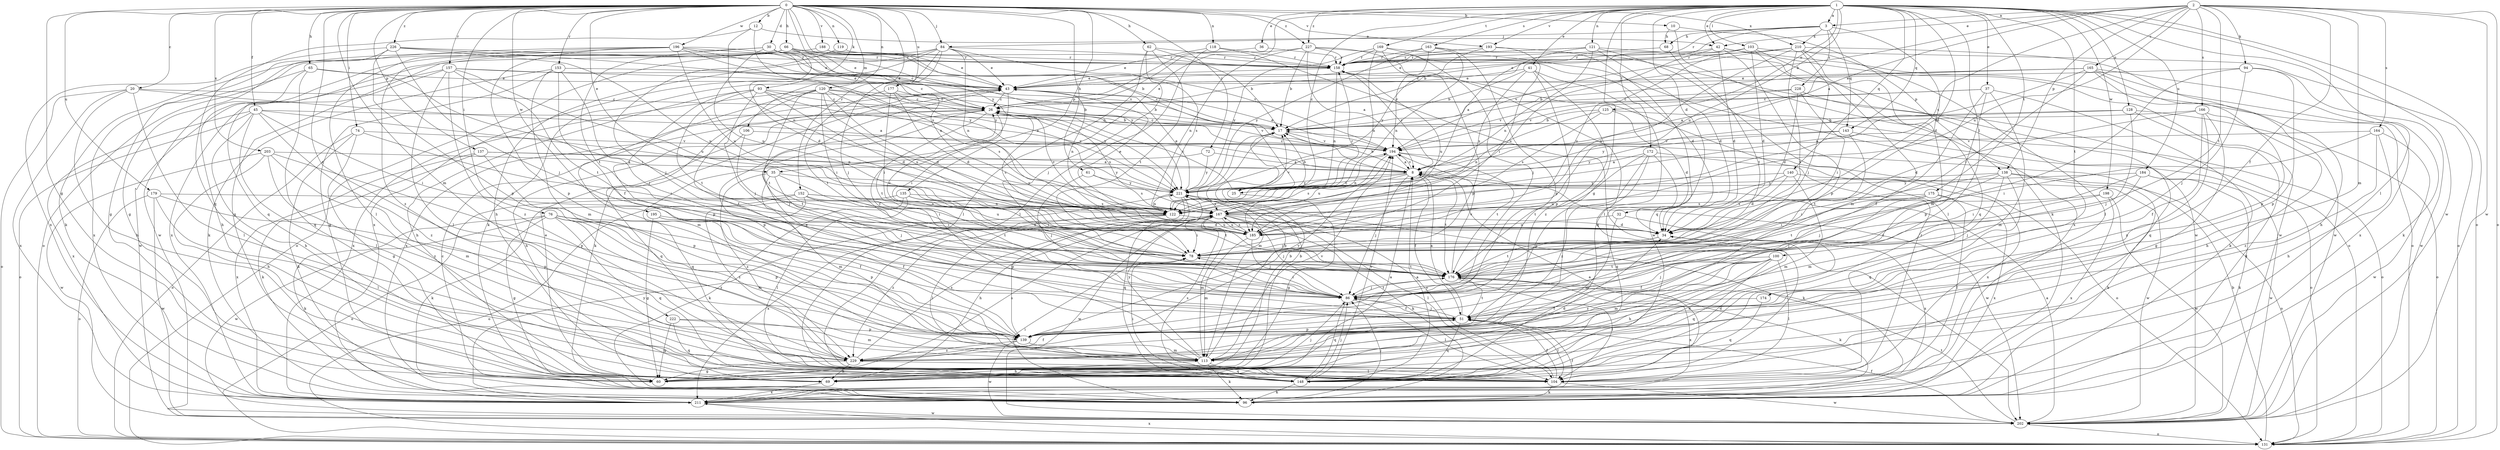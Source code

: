 strict digraph  {
0;
1;
2;
3;
8;
10;
12;
17;
20;
25;
26;
30;
32;
34;
35;
36;
37;
41;
42;
43;
45;
51;
60;
61;
62;
65;
66;
68;
69;
72;
74;
76;
78;
84;
86;
93;
94;
96;
100;
103;
104;
106;
113;
118;
119;
120;
121;
122;
125;
128;
131;
135;
137;
138;
139;
140;
143;
148;
152;
153;
157;
158;
163;
164;
165;
166;
167;
169;
172;
174;
175;
176;
177;
179;
184;
185;
188;
193;
194;
195;
196;
198;
202;
203;
210;
211;
221;
222;
226;
227;
228;
229;
0 -> 10  [label=b];
0 -> 12  [label=b];
0 -> 20  [label=c];
0 -> 25  [label=c];
0 -> 30  [label=d];
0 -> 35  [label=e];
0 -> 45  [label=f];
0 -> 60  [label=g];
0 -> 61  [label=h];
0 -> 62  [label=h];
0 -> 65  [label=h];
0 -> 66  [label=h];
0 -> 72  [label=i];
0 -> 74  [label=i];
0 -> 76  [label=i];
0 -> 84  [label=j];
0 -> 93  [label=k];
0 -> 106  [label=m];
0 -> 113  [label=m];
0 -> 118  [label=n];
0 -> 119  [label=n];
0 -> 120  [label=n];
0 -> 135  [label=p];
0 -> 137  [label=p];
0 -> 152  [label=r];
0 -> 153  [label=r];
0 -> 157  [label=r];
0 -> 177  [label=u];
0 -> 179  [label=u];
0 -> 188  [label=v];
0 -> 193  [label=v];
0 -> 195  [label=w];
0 -> 196  [label=w];
0 -> 203  [label=x];
0 -> 210  [label=x];
0 -> 221  [label=y];
0 -> 222  [label=z];
0 -> 226  [label=z];
0 -> 227  [label=z];
1 -> 3  [label=a];
1 -> 25  [label=c];
1 -> 32  [label=d];
1 -> 34  [label=d];
1 -> 35  [label=e];
1 -> 36  [label=e];
1 -> 37  [label=e];
1 -> 41  [label=e];
1 -> 42  [label=e];
1 -> 60  [label=g];
1 -> 100  [label=l];
1 -> 103  [label=l];
1 -> 104  [label=l];
1 -> 121  [label=n];
1 -> 125  [label=o];
1 -> 128  [label=o];
1 -> 131  [label=o];
1 -> 140  [label=q];
1 -> 143  [label=q];
1 -> 163  [label=s];
1 -> 169  [label=t];
1 -> 172  [label=t];
1 -> 174  [label=t];
1 -> 175  [label=t];
1 -> 184  [label=u];
1 -> 185  [label=u];
1 -> 193  [label=v];
1 -> 198  [label=w];
1 -> 202  [label=w];
1 -> 227  [label=z];
2 -> 3  [label=a];
2 -> 8  [label=a];
2 -> 17  [label=b];
2 -> 42  [label=e];
2 -> 51  [label=f];
2 -> 94  [label=k];
2 -> 113  [label=m];
2 -> 131  [label=o];
2 -> 138  [label=p];
2 -> 164  [label=s];
2 -> 165  [label=s];
2 -> 166  [label=s];
2 -> 167  [label=s];
2 -> 176  [label=t];
2 -> 185  [label=u];
2 -> 202  [label=w];
3 -> 17  [label=b];
3 -> 34  [label=d];
3 -> 68  [label=h];
3 -> 84  [label=j];
3 -> 143  [label=q];
3 -> 158  [label=r];
3 -> 210  [label=x];
3 -> 228  [label=z];
8 -> 17  [label=b];
8 -> 25  [label=c];
8 -> 26  [label=c];
8 -> 51  [label=f];
8 -> 86  [label=j];
8 -> 158  [label=r];
8 -> 167  [label=s];
8 -> 176  [label=t];
8 -> 194  [label=v];
8 -> 202  [label=w];
8 -> 221  [label=y];
10 -> 68  [label=h];
10 -> 96  [label=k];
10 -> 138  [label=p];
12 -> 42  [label=e];
12 -> 122  [label=n];
12 -> 148  [label=q];
12 -> 167  [label=s];
17 -> 26  [label=c];
17 -> 113  [label=m];
17 -> 194  [label=v];
20 -> 8  [label=a];
20 -> 26  [label=c];
20 -> 69  [label=h];
20 -> 104  [label=l];
20 -> 131  [label=o];
20 -> 211  [label=x];
25 -> 17  [label=b];
25 -> 26  [label=c];
25 -> 60  [label=g];
26 -> 17  [label=b];
26 -> 69  [label=h];
26 -> 78  [label=i];
26 -> 86  [label=j];
26 -> 139  [label=p];
26 -> 167  [label=s];
26 -> 176  [label=t];
26 -> 194  [label=v];
30 -> 17  [label=b];
30 -> 96  [label=k];
30 -> 122  [label=n];
30 -> 158  [label=r];
30 -> 176  [label=t];
30 -> 185  [label=u];
30 -> 221  [label=y];
32 -> 113  [label=m];
32 -> 185  [label=u];
32 -> 211  [label=x];
34 -> 78  [label=i];
34 -> 176  [label=t];
35 -> 78  [label=i];
35 -> 86  [label=j];
35 -> 113  [label=m];
35 -> 221  [label=y];
35 -> 229  [label=z];
36 -> 26  [label=c];
36 -> 158  [label=r];
37 -> 26  [label=c];
37 -> 51  [label=f];
37 -> 96  [label=k];
37 -> 113  [label=m];
37 -> 139  [label=p];
37 -> 194  [label=v];
41 -> 17  [label=b];
41 -> 43  [label=e];
41 -> 139  [label=p];
41 -> 148  [label=q];
41 -> 167  [label=s];
41 -> 229  [label=z];
42 -> 34  [label=d];
42 -> 131  [label=o];
42 -> 139  [label=p];
42 -> 158  [label=r];
42 -> 185  [label=u];
42 -> 202  [label=w];
43 -> 26  [label=c];
43 -> 51  [label=f];
43 -> 96  [label=k];
43 -> 122  [label=n];
43 -> 211  [label=x];
45 -> 17  [label=b];
45 -> 69  [label=h];
45 -> 78  [label=i];
45 -> 104  [label=l];
45 -> 122  [label=n];
45 -> 131  [label=o];
45 -> 211  [label=x];
45 -> 229  [label=z];
51 -> 8  [label=a];
51 -> 86  [label=j];
51 -> 104  [label=l];
51 -> 139  [label=p];
51 -> 148  [label=q];
51 -> 176  [label=t];
60 -> 17  [label=b];
60 -> 34  [label=d];
60 -> 43  [label=e];
60 -> 86  [label=j];
60 -> 167  [label=s];
61 -> 86  [label=j];
61 -> 167  [label=s];
61 -> 221  [label=y];
62 -> 17  [label=b];
62 -> 86  [label=j];
62 -> 104  [label=l];
62 -> 158  [label=r];
62 -> 176  [label=t];
65 -> 43  [label=e];
65 -> 69  [label=h];
65 -> 78  [label=i];
65 -> 148  [label=q];
65 -> 211  [label=x];
66 -> 26  [label=c];
66 -> 34  [label=d];
66 -> 43  [label=e];
66 -> 60  [label=g];
66 -> 131  [label=o];
66 -> 158  [label=r];
66 -> 194  [label=v];
66 -> 202  [label=w];
68 -> 158  [label=r];
68 -> 176  [label=t];
69 -> 8  [label=a];
69 -> 17  [label=b];
69 -> 34  [label=d];
69 -> 211  [label=x];
72 -> 8  [label=a];
72 -> 148  [label=q];
72 -> 221  [label=y];
74 -> 60  [label=g];
74 -> 78  [label=i];
74 -> 96  [label=k];
74 -> 131  [label=o];
74 -> 194  [label=v];
76 -> 34  [label=d];
76 -> 51  [label=f];
76 -> 60  [label=g];
76 -> 96  [label=k];
76 -> 113  [label=m];
76 -> 139  [label=p];
76 -> 148  [label=q];
76 -> 202  [label=w];
76 -> 229  [label=z];
78 -> 26  [label=c];
78 -> 176  [label=t];
84 -> 43  [label=e];
84 -> 69  [label=h];
84 -> 86  [label=j];
84 -> 96  [label=k];
84 -> 122  [label=n];
84 -> 131  [label=o];
84 -> 158  [label=r];
84 -> 167  [label=s];
84 -> 211  [label=x];
86 -> 51  [label=f];
86 -> 78  [label=i];
86 -> 104  [label=l];
86 -> 148  [label=q];
86 -> 176  [label=t];
93 -> 8  [label=a];
93 -> 17  [label=b];
93 -> 26  [label=c];
93 -> 34  [label=d];
93 -> 69  [label=h];
93 -> 86  [label=j];
93 -> 139  [label=p];
93 -> 176  [label=t];
94 -> 43  [label=e];
94 -> 78  [label=i];
94 -> 86  [label=j];
94 -> 139  [label=p];
94 -> 202  [label=w];
96 -> 26  [label=c];
96 -> 78  [label=i];
96 -> 86  [label=j];
100 -> 51  [label=f];
100 -> 69  [label=h];
100 -> 86  [label=j];
100 -> 104  [label=l];
100 -> 113  [label=m];
100 -> 148  [label=q];
100 -> 176  [label=t];
100 -> 229  [label=z];
103 -> 34  [label=d];
103 -> 43  [label=e];
103 -> 113  [label=m];
103 -> 131  [label=o];
103 -> 148  [label=q];
103 -> 158  [label=r];
103 -> 185  [label=u];
104 -> 8  [label=a];
104 -> 51  [label=f];
104 -> 96  [label=k];
104 -> 202  [label=w];
104 -> 221  [label=y];
106 -> 148  [label=q];
106 -> 176  [label=t];
106 -> 194  [label=v];
113 -> 17  [label=b];
113 -> 43  [label=e];
113 -> 69  [label=h];
113 -> 96  [label=k];
113 -> 148  [label=q];
113 -> 194  [label=v];
113 -> 221  [label=y];
118 -> 43  [label=e];
118 -> 104  [label=l];
118 -> 158  [label=r];
118 -> 202  [label=w];
119 -> 86  [label=j];
119 -> 158  [label=r];
120 -> 17  [label=b];
120 -> 26  [label=c];
120 -> 34  [label=d];
120 -> 51  [label=f];
120 -> 78  [label=i];
120 -> 113  [label=m];
120 -> 167  [label=s];
120 -> 176  [label=t];
120 -> 185  [label=u];
120 -> 211  [label=x];
121 -> 8  [label=a];
121 -> 34  [label=d];
121 -> 43  [label=e];
121 -> 104  [label=l];
121 -> 122  [label=n];
121 -> 158  [label=r];
121 -> 202  [label=w];
122 -> 26  [label=c];
122 -> 43  [label=e];
122 -> 104  [label=l];
122 -> 158  [label=r];
122 -> 185  [label=u];
122 -> 211  [label=x];
122 -> 229  [label=z];
125 -> 17  [label=b];
125 -> 34  [label=d];
125 -> 122  [label=n];
125 -> 131  [label=o];
125 -> 167  [label=s];
128 -> 17  [label=b];
128 -> 86  [label=j];
128 -> 96  [label=k];
128 -> 131  [label=o];
128 -> 221  [label=y];
131 -> 17  [label=b];
131 -> 211  [label=x];
135 -> 78  [label=i];
135 -> 96  [label=k];
135 -> 104  [label=l];
135 -> 131  [label=o];
135 -> 167  [label=s];
135 -> 176  [label=t];
137 -> 8  [label=a];
137 -> 96  [label=k];
137 -> 139  [label=p];
137 -> 211  [label=x];
137 -> 221  [label=y];
138 -> 78  [label=i];
138 -> 86  [label=j];
138 -> 96  [label=k];
138 -> 113  [label=m];
138 -> 131  [label=o];
138 -> 148  [label=q];
138 -> 221  [label=y];
139 -> 113  [label=m];
139 -> 194  [label=v];
139 -> 202  [label=w];
139 -> 229  [label=z];
140 -> 34  [label=d];
140 -> 113  [label=m];
140 -> 185  [label=u];
140 -> 202  [label=w];
140 -> 221  [label=y];
143 -> 131  [label=o];
143 -> 176  [label=t];
143 -> 194  [label=v];
143 -> 221  [label=y];
148 -> 8  [label=a];
148 -> 34  [label=d];
148 -> 78  [label=i];
148 -> 86  [label=j];
148 -> 96  [label=k];
148 -> 167  [label=s];
148 -> 194  [label=v];
152 -> 78  [label=i];
152 -> 96  [label=k];
152 -> 122  [label=n];
152 -> 131  [label=o];
152 -> 176  [label=t];
152 -> 185  [label=u];
152 -> 229  [label=z];
153 -> 43  [label=e];
153 -> 51  [label=f];
153 -> 60  [label=g];
153 -> 86  [label=j];
153 -> 96  [label=k];
153 -> 113  [label=m];
157 -> 26  [label=c];
157 -> 43  [label=e];
157 -> 104  [label=l];
157 -> 176  [label=t];
157 -> 185  [label=u];
157 -> 202  [label=w];
157 -> 211  [label=x];
157 -> 229  [label=z];
158 -> 43  [label=e];
158 -> 122  [label=n];
158 -> 185  [label=u];
163 -> 122  [label=n];
163 -> 131  [label=o];
163 -> 139  [label=p];
163 -> 158  [label=r];
163 -> 194  [label=v];
163 -> 221  [label=y];
164 -> 69  [label=h];
164 -> 78  [label=i];
164 -> 194  [label=v];
164 -> 202  [label=w];
164 -> 229  [label=z];
165 -> 8  [label=a];
165 -> 17  [label=b];
165 -> 43  [label=e];
165 -> 69  [label=h];
165 -> 78  [label=i];
165 -> 96  [label=k];
165 -> 122  [label=n];
165 -> 139  [label=p];
165 -> 211  [label=x];
166 -> 17  [label=b];
166 -> 34  [label=d];
166 -> 51  [label=f];
166 -> 60  [label=g];
166 -> 69  [label=h];
166 -> 229  [label=z];
167 -> 34  [label=d];
167 -> 69  [label=h];
167 -> 78  [label=i];
167 -> 86  [label=j];
167 -> 96  [label=k];
167 -> 104  [label=l];
167 -> 113  [label=m];
167 -> 185  [label=u];
167 -> 202  [label=w];
169 -> 86  [label=j];
169 -> 122  [label=n];
169 -> 139  [label=p];
169 -> 158  [label=r];
169 -> 211  [label=x];
169 -> 221  [label=y];
172 -> 8  [label=a];
172 -> 139  [label=p];
172 -> 148  [label=q];
172 -> 176  [label=t];
172 -> 211  [label=x];
172 -> 229  [label=z];
174 -> 51  [label=f];
174 -> 148  [label=q];
175 -> 78  [label=i];
175 -> 86  [label=j];
175 -> 104  [label=l];
175 -> 167  [label=s];
175 -> 176  [label=t];
175 -> 211  [label=x];
176 -> 86  [label=j];
176 -> 96  [label=k];
176 -> 104  [label=l];
176 -> 194  [label=v];
176 -> 211  [label=x];
177 -> 26  [label=c];
177 -> 34  [label=d];
177 -> 78  [label=i];
177 -> 176  [label=t];
177 -> 221  [label=y];
179 -> 104  [label=l];
179 -> 122  [label=n];
179 -> 131  [label=o];
179 -> 139  [label=p];
179 -> 202  [label=w];
184 -> 78  [label=i];
184 -> 86  [label=j];
184 -> 96  [label=k];
184 -> 202  [label=w];
184 -> 221  [label=y];
185 -> 26  [label=c];
185 -> 86  [label=j];
185 -> 113  [label=m];
185 -> 167  [label=s];
188 -> 43  [label=e];
188 -> 148  [label=q];
188 -> 158  [label=r];
193 -> 78  [label=i];
193 -> 148  [label=q];
193 -> 158  [label=r];
193 -> 221  [label=y];
194 -> 8  [label=a];
194 -> 43  [label=e];
194 -> 122  [label=n];
194 -> 131  [label=o];
194 -> 176  [label=t];
194 -> 185  [label=u];
195 -> 51  [label=f];
195 -> 60  [label=g];
195 -> 139  [label=p];
195 -> 185  [label=u];
196 -> 43  [label=e];
196 -> 60  [label=g];
196 -> 104  [label=l];
196 -> 139  [label=p];
196 -> 158  [label=r];
196 -> 185  [label=u];
196 -> 194  [label=v];
196 -> 221  [label=y];
196 -> 229  [label=z];
198 -> 167  [label=s];
198 -> 176  [label=t];
198 -> 202  [label=w];
198 -> 211  [label=x];
202 -> 8  [label=a];
202 -> 51  [label=f];
202 -> 131  [label=o];
202 -> 176  [label=t];
203 -> 8  [label=a];
203 -> 69  [label=h];
203 -> 113  [label=m];
203 -> 139  [label=p];
203 -> 202  [label=w];
203 -> 229  [label=z];
210 -> 26  [label=c];
210 -> 86  [label=j];
210 -> 104  [label=l];
210 -> 113  [label=m];
210 -> 158  [label=r];
210 -> 176  [label=t];
210 -> 185  [label=u];
210 -> 194  [label=v];
210 -> 202  [label=w];
211 -> 51  [label=f];
211 -> 158  [label=r];
211 -> 202  [label=w];
211 -> 221  [label=y];
221 -> 43  [label=e];
221 -> 96  [label=k];
221 -> 122  [label=n];
221 -> 139  [label=p];
221 -> 148  [label=q];
221 -> 167  [label=s];
221 -> 194  [label=v];
222 -> 60  [label=g];
222 -> 113  [label=m];
222 -> 139  [label=p];
222 -> 148  [label=q];
226 -> 60  [label=g];
226 -> 86  [label=j];
226 -> 139  [label=p];
226 -> 158  [label=r];
226 -> 185  [label=u];
226 -> 211  [label=x];
226 -> 221  [label=y];
227 -> 8  [label=a];
227 -> 17  [label=b];
227 -> 26  [label=c];
227 -> 34  [label=d];
227 -> 104  [label=l];
227 -> 122  [label=n];
227 -> 158  [label=r];
228 -> 26  [label=c];
228 -> 34  [label=d];
228 -> 78  [label=i];
228 -> 148  [label=q];
228 -> 194  [label=v];
229 -> 51  [label=f];
229 -> 60  [label=g];
229 -> 69  [label=h];
229 -> 104  [label=l];
229 -> 167  [label=s];
}
